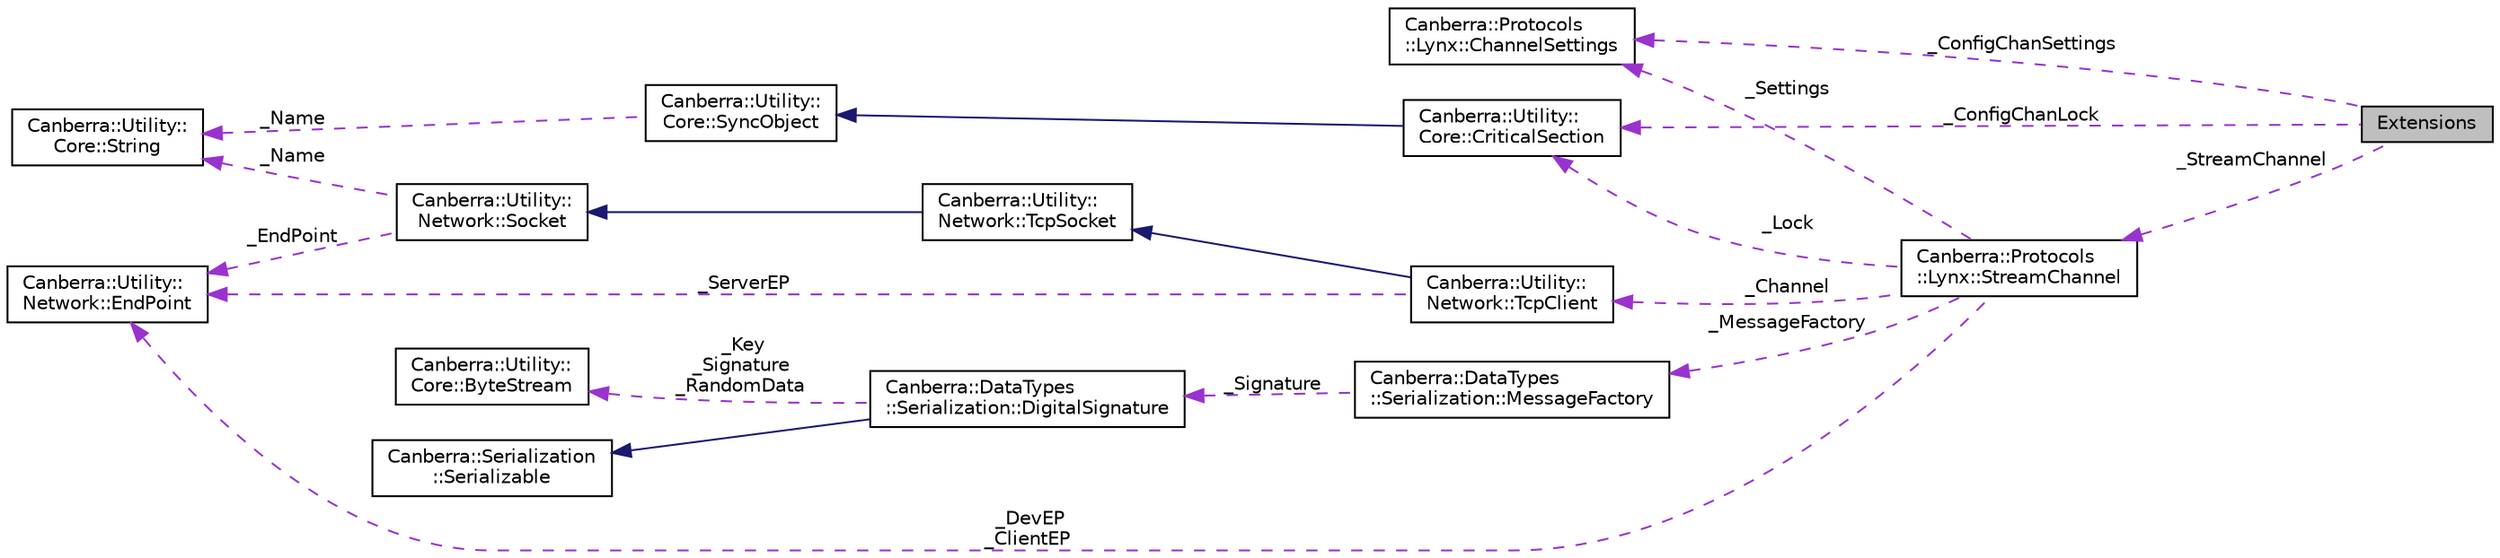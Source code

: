 digraph "Extensions"
{
  edge [fontname="Helvetica",fontsize="10",labelfontname="Helvetica",labelfontsize="10"];
  node [fontname="Helvetica",fontsize="10",shape=record];
  rankdir="LR";
  Node1 [label="Extensions",height=0.2,width=0.4,color="black", fillcolor="grey75", style="filled", fontcolor="black"];
  Node2 -> Node1 [dir="back",color="darkorchid3",fontsize="10",style="dashed",label=" _ConfigChanLock" ,fontname="Helvetica"];
  Node2 [label="Canberra::Utility::\lCore::CriticalSection",height=0.2,width=0.4,color="black", fillcolor="white", style="filled",URL="$de/d82/class_canberra_1_1_utility_1_1_core_1_1_critical_section.html"];
  Node3 -> Node2 [dir="back",color="midnightblue",fontsize="10",style="solid",fontname="Helvetica"];
  Node3 [label="Canberra::Utility::\lCore::SyncObject",height=0.2,width=0.4,color="black", fillcolor="white", style="filled",URL="$dc/d09/class_canberra_1_1_utility_1_1_core_1_1_sync_object.html"];
  Node4 -> Node3 [dir="back",color="darkorchid3",fontsize="10",style="dashed",label=" _Name" ,fontname="Helvetica"];
  Node4 [label="Canberra::Utility::\lCore::String",height=0.2,width=0.4,color="black", fillcolor="white", style="filled",URL="$da/d1c/class_canberra_1_1_utility_1_1_core_1_1_string.html"];
  Node5 -> Node1 [dir="back",color="darkorchid3",fontsize="10",style="dashed",label=" _ConfigChanSettings" ,fontname="Helvetica"];
  Node5 [label="Canberra::Protocols\l::Lynx::ChannelSettings",height=0.2,width=0.4,color="black", fillcolor="white", style="filled",URL="$dc/d22/class_canberra_1_1_protocols_1_1_lynx_1_1_channel_settings.html",tooltip="This is a container for all of the socket settings used by the stream or configuration channels..."];
  Node6 -> Node1 [dir="back",color="darkorchid3",fontsize="10",style="dashed",label=" _StreamChannel" ,fontname="Helvetica"];
  Node6 [label="Canberra::Protocols\l::Lynx::StreamChannel",height=0.2,width=0.4,color="black", fillcolor="white", style="filled",URL="$d6/dea/class_canberra_1_1_protocols_1_1_lynx_1_1_stream_channel.html",tooltip="An instance of this class contains Lynx version 1.1 modifications. This instance specifically contain..."];
  Node2 -> Node6 [dir="back",color="darkorchid3",fontsize="10",style="dashed",label=" _Lock" ,fontname="Helvetica"];
  Node7 -> Node6 [dir="back",color="darkorchid3",fontsize="10",style="dashed",label=" _DevEP\n_ClientEP" ,fontname="Helvetica"];
  Node7 [label="Canberra::Utility::\lNetwork::EndPoint",height=0.2,width=0.4,color="black", fillcolor="white", style="filled",URL="$d3/d97/class_canberra_1_1_utility_1_1_network_1_1_end_point.html"];
  Node8 -> Node6 [dir="back",color="darkorchid3",fontsize="10",style="dashed",label=" _Channel" ,fontname="Helvetica"];
  Node8 [label="Canberra::Utility::\lNetwork::TcpClient",height=0.2,width=0.4,color="black", fillcolor="white", style="filled",URL="$d0/d5b/class_canberra_1_1_utility_1_1_network_1_1_tcp_client.html"];
  Node9 -> Node8 [dir="back",color="midnightblue",fontsize="10",style="solid",fontname="Helvetica"];
  Node9 [label="Canberra::Utility::\lNetwork::TcpSocket",height=0.2,width=0.4,color="black", fillcolor="white", style="filled",URL="$df/d69/class_canberra_1_1_utility_1_1_network_1_1_tcp_socket.html"];
  Node10 -> Node9 [dir="back",color="midnightblue",fontsize="10",style="solid",fontname="Helvetica"];
  Node10 [label="Canberra::Utility::\lNetwork::Socket",height=0.2,width=0.4,color="black", fillcolor="white", style="filled",URL="$d4/d75/class_canberra_1_1_utility_1_1_network_1_1_socket.html"];
  Node7 -> Node10 [dir="back",color="darkorchid3",fontsize="10",style="dashed",label=" _EndPoint" ,fontname="Helvetica"];
  Node4 -> Node10 [dir="back",color="darkorchid3",fontsize="10",style="dashed",label=" _Name" ,fontname="Helvetica"];
  Node7 -> Node8 [dir="back",color="darkorchid3",fontsize="10",style="dashed",label=" _ServerEP" ,fontname="Helvetica"];
  Node11 -> Node6 [dir="back",color="darkorchid3",fontsize="10",style="dashed",label=" _MessageFactory" ,fontname="Helvetica"];
  Node11 [label="Canberra::DataTypes\l::Serialization::MessageFactory",height=0.2,width=0.4,color="black", fillcolor="white", style="filled",URL="$d0/d7d/class_canberra_1_1_data_types_1_1_serialization_1_1_message_factory.html"];
  Node12 -> Node11 [dir="back",color="darkorchid3",fontsize="10",style="dashed",label=" _Signature" ,fontname="Helvetica"];
  Node12 [label="Canberra::DataTypes\l::Serialization::DigitalSignature",height=0.2,width=0.4,color="black", fillcolor="white", style="filled",URL="$da/d3c/class_canberra_1_1_data_types_1_1_serialization_1_1_digital_signature.html"];
  Node13 -> Node12 [dir="back",color="midnightblue",fontsize="10",style="solid",fontname="Helvetica"];
  Node13 [label="Canberra::Serialization\l::Serializable",height=0.2,width=0.4,color="black", fillcolor="white", style="filled",URL="$d0/d9f/class_canberra_1_1_serialization_1_1_serializable.html"];
  Node14 -> Node12 [dir="back",color="darkorchid3",fontsize="10",style="dashed",label=" _Key\n_Signature\n_RandomData" ,fontname="Helvetica"];
  Node14 [label="Canberra::Utility::\lCore::ByteStream",height=0.2,width=0.4,color="black", fillcolor="white", style="filled",URL="$d2/dde/class_canberra_1_1_utility_1_1_core_1_1_byte_stream.html"];
  Node5 -> Node6 [dir="back",color="darkorchid3",fontsize="10",style="dashed",label=" _Settings" ,fontname="Helvetica"];
}
